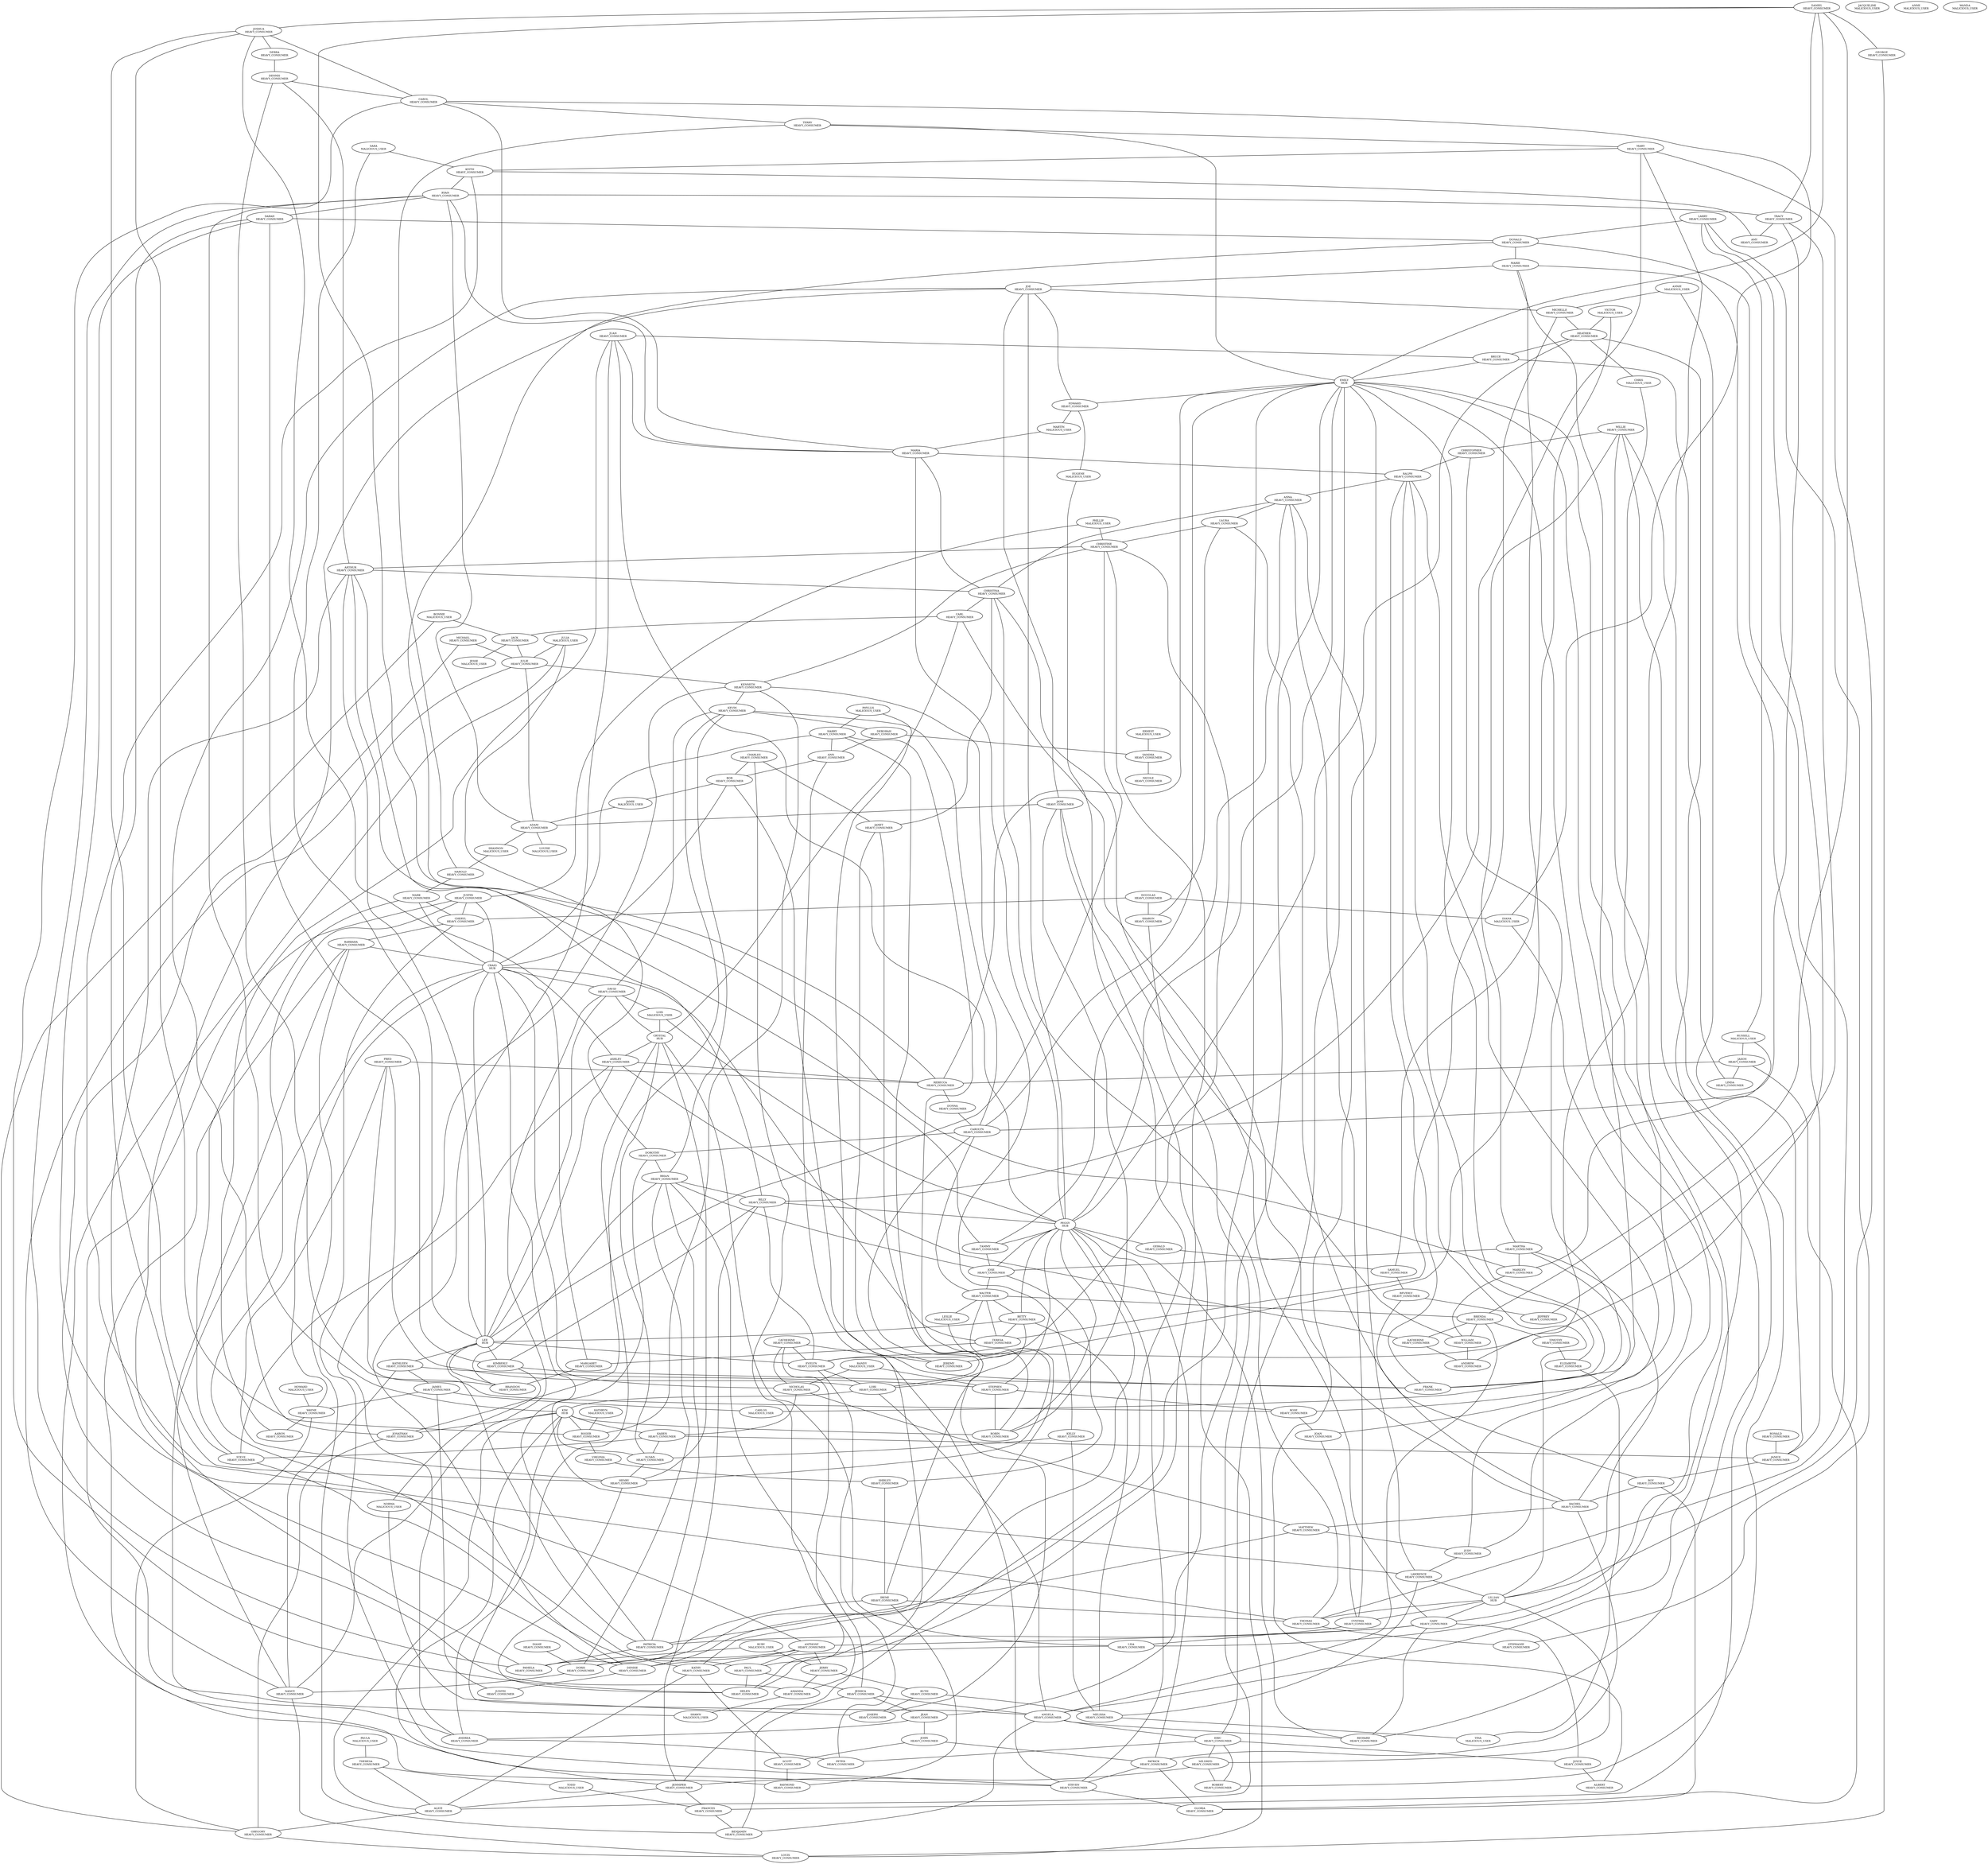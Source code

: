 // Template
graph {
	overlap=false splines=true
	"0xDC7C702C23" [label="ALICE
HEAVY_CONSUMER" fontsize=8]
	"0x0AD3993391" [label="BOB
HEAVY_CONSUMER" fontsize=8]
	"0xEDB81FC220" [label="CAROL
HEAVY_CONSUMER" fontsize=8]
	"0xB7EE7B2D08" [label="JAMES
HEAVY_CONSUMER" fontsize=8]
	"0xB7148BE62A" [label="JOHN
HEAVY_CONSUMER" fontsize=8]
	"0x625AE7C199" [label="ROBERT
HEAVY_CONSUMER" fontsize=8]
	"0xC3C854EF43" [label="MICHAEL
HEAVY_CONSUMER" fontsize=8]
	"0x85BCC4C8D7" [label="MARY
HEAVY_CONSUMER" fontsize=8]
	"0x6422139517" [label="WILLIAM
HEAVY_CONSUMER" fontsize=8]
	"0x1ECDEE106F" [label="DAVID
HEAVY_CONSUMER" fontsize=8]
	"0xEE5344FF1C" [label="RICHARD
HEAVY_CONSUMER" fontsize=8]
	"0x9BE2996BBE" [label="CHARLES
HEAVY_CONSUMER" fontsize=8]
	"0xBE6DC2400E" [label="JOSEPH
HEAVY_CONSUMER" fontsize=8]
	"0xB8D8CCF249" [label="THOMAS
HEAVY_CONSUMER" fontsize=8]
	"0xEA483EE982" [label="PATRICIA
HEAVY_CONSUMER" fontsize=8]
	"0x416311F8FE" [label="CHRISTOPHER
HEAVY_CONSUMER" fontsize=8]
	"0x3733E8E5E9" [label="LINDA
HEAVY_CONSUMER" fontsize=8]
	"0x907FA9FF05" [label="BARBARA
HEAVY_CONSUMER" fontsize=8]
	"0xDDFFE8DAF1" [label="DANIEL
HEAVY_CONSUMER" fontsize=8]
	"0x5D2E4CC3FB" [label="PAUL
HEAVY_CONSUMER" fontsize=8]
	"0x6DAB1E9CCE" [label="MARK
HEAVY_CONSUMER" fontsize=8]
	"0xEADD085C4D" [label="ELIZABETH
HEAVY_CONSUMER" fontsize=8]
	"0x5AC40A1613" [label="DONALD
HEAVY_CONSUMER" fontsize=8]
	"0x85A40815A5" [label="JENNIFER
HEAVY_CONSUMER" fontsize=8]
	"0x321D6FEE35" [label="GEORGE
HEAVY_CONSUMER" fontsize=8]
	"0xA6FB51F064" [label="MARIA
HEAVY_CONSUMER" fontsize=8]
	"0x4B6BC5B994" [label="KENNETH
HEAVY_CONSUMER" fontsize=8]
	"0x45BB8A242E" [label="SUSAN
HEAVY_CONSUMER" fontsize=8]
	"0xDA0DB1220F" [label="STEVEN
HEAVY_CONSUMER" fontsize=8]
	"0xE8678B17DB" [label="EDWARD
HEAVY_CONSUMER" fontsize=8]
	"0x4D92C47CD9" [label="MARGARET
HEAVY_CONSUMER" fontsize=8]
	"0x7074A84B23" [label="BRIAN
HEAVY_CONSUMER" fontsize=8]
	"0xE68937C177" [label="RONALD
HEAVY_CONSUMER" fontsize=8]
	"0x14A7520E9F" [label="DOROTHY
HEAVY_CONSUMER" fontsize=8]
	"0x369A98CDF2" [label="ANTHONY
HEAVY_CONSUMER" fontsize=8]
	"0x774BC626E0" [label="LISA
HEAVY_CONSUMER" fontsize=8]
	"0x01DB539489" [label="KEVIN
HEAVY_CONSUMER" fontsize=8]
	"0xC888D1246E" [label="NANCY
HEAVY_CONSUMER" fontsize=8]
	"0xA0099D87DA" [label="KAREN
HEAVY_CONSUMER" fontsize=8]
	"0x2C732F4330" [label="BETTY
HEAVY_CONSUMER" fontsize=8]
	"0x830613278A" [label="HELEN
HEAVY_CONSUMER" fontsize=8]
	"0xFA015693B3" [label="JASON
HEAVY_CONSUMER" fontsize=8]
	"0xD7D59EA24A" [label="MATTHEW
HEAVY_CONSUMER" fontsize=8]
	"0x16F02255F2" [label="GARY
HEAVY_CONSUMER" fontsize=8]
	"0xCEB52F7E35" [label="TIMOTHY
HEAVY_CONSUMER" fontsize=8]
	"0x2E084B640F" [label="SANDRA
HEAVY_CONSUMER" fontsize=8]
	"0x524C06E2AA" [label="JOSE
HEAVY_CONSUMER" fontsize=8]
	"0x0EE0096153" [label="LARRY
HEAVY_CONSUMER" fontsize=8]
	"0x4CE0C73AAE" [label="JEFFREY
HEAVY_CONSUMER" fontsize=8]
	"0x16DE210119" [label="FRANK
HEAVY_CONSUMER" fontsize=8]
	"0xD090DC3CBF" [label="DONNA
HEAVY_CONSUMER" fontsize=8]
	"0x7097EFF9EF" [label="RUTH
HEAVY_CONSUMER" fontsize=8]
	"0x47BB68C911" [label="SCOTT
HEAVY_CONSUMER" fontsize=8]
	"0x23B29753F6" [label="ERIC
HEAVY_CONSUMER" fontsize=8]
	"0xC448B24FA7" [label="STEPHEN
HEAVY_CONSUMER" fontsize=8]
	"0x075E912B46" [label="ANDREW
HEAVY_CONSUMER" fontsize=8]
	"0x7B0866EE95" [label="SHARON
HEAVY_CONSUMER" fontsize=8]
	"0xC88E45EF5F" [label="MICHELLE
HEAVY_CONSUMER" fontsize=8]
	"0x44B9BF6272" [label="LAURA
HEAVY_CONSUMER" fontsize=8]
	"0x7C5A57FDE9" [label="SARAH
HEAVY_CONSUMER" fontsize=8]
	"0x663BDBC189" [label="KIMBERLY
HEAVY_CONSUMER" fontsize=8]
	"0xEE7C6BFE02" [label="DEBORAH
HEAVY_CONSUMER" fontsize=8]
	"0xE2DC6D23D5" [label="JESSICA
HEAVY_CONSUMER" fontsize=8]
	"0xEDB769ED20" [label="RAYMOND
HEAVY_CONSUMER" fontsize=8]
	"0xB0B7A62268" [label="SHIRLEY
HEAVY_CONSUMER" fontsize=8]
	"0x706C4ABC48" [label="CYNTHIA
HEAVY_CONSUMER" fontsize=8]
	"0x1586A1361E" [label="ANGELA
HEAVY_CONSUMER" fontsize=8]
	"0xB984DD8441" [label="MELISSA
HEAVY_CONSUMER" fontsize=8]
	"0xD256885F90" [label="BRENDA
HEAVY_CONSUMER" fontsize=8]
	"0x884CE55F48" [label="AMY
HEAVY_CONSUMER" fontsize=8]
	"0x19217F1289" [label="JERRY
HEAVY_CONSUMER" fontsize=8]
	"0x68A22EC6CB" [label="GREGORY
HEAVY_CONSUMER" fontsize=8]
	"0x753C1DDBCC" [label="ANNA
HEAVY_CONSUMER" fontsize=8]
	"0xB7672F9B16" [label="JOSHUA
HEAVY_CONSUMER" fontsize=8]
	"0x4FAF909261" [label="VIRGINIA
HEAVY_CONSUMER" fontsize=8]
	"0xC09581E1BF" [label="REBECCA
HEAVY_CONSUMER" fontsize=8]
	"0xBF1BD92D27" [label="KATHLEEN
HEAVY_CONSUMER" fontsize=8]
	"0x691C726D54" [label="DENNIS
HEAVY_CONSUMER" fontsize=8]
	"0x7D8ADC64D9" [label="PAMELA
HEAVY_CONSUMER" fontsize=8]
	"0xE67AD9FFCF" [label="MARTHA
HEAVY_CONSUMER" fontsize=8]
	"0x2E14741799" [label="DEBRA
HEAVY_CONSUMER" fontsize=8]
	"0x8C3FFC8618" [label="AMANDA
HEAVY_CONSUMER" fontsize=8]
	"0x95C47C4BF4" [label="WALTER
HEAVY_CONSUMER" fontsize=8]
	"0xF7F8982C4C" [label="STEPHANIE
HEAVY_CONSUMER" fontsize=8]
	"0xEAB5B97379" [label="WILLIE
HEAVY_CONSUMER" fontsize=8]
	"0xD59B09D3C7" [label="PATRICK
HEAVY_CONSUMER" fontsize=8]
	"0x6A2B869E9D" [label="TERRY
HEAVY_CONSUMER" fontsize=8]
	"0x296FBAD7BC" [label="CAROLYN
HEAVY_CONSUMER" fontsize=8]
	"0xB0CEE1E1DA" [label="PETER
HEAVY_CONSUMER" fontsize=8]
	"0xFCB3D4A8B4" [label="CHRISTINE
HEAVY_CONSUMER" fontsize=8]
	"0x3CCE6FA9B7" [label="MARIE
HEAVY_CONSUMER" fontsize=8]
	"0x24ADF49AD9" [label="JANET
HEAVY_CONSUMER" fontsize=8]
	"0x113A32A6BC" [label="FRANCES
HEAVY_CONSUMER" fontsize=8]
	"0xB68871CCBF" [label="CATHERINE
HEAVY_CONSUMER" fontsize=8]
	"0x424A69B835" [label="HAROLD
HEAVY_CONSUMER" fontsize=8]
	"0x9E7952BC61" [label="HENRY
HEAVY_CONSUMER" fontsize=8]
	"0x37C7D422E9" [label="DOUGLAS
HEAVY_CONSUMER" fontsize=8]
	"0x79336C4B4B" [label="JOYCE
HEAVY_CONSUMER" fontsize=8]
	"0x9F448B90D7" [label="ANN
HEAVY_CONSUMER" fontsize=8]
	"0xFCE9E0F7F3" [label="DIANE
HEAVY_CONSUMER" fontsize=8]
	"0xDFAC475B0C" [label="JEAN
HEAVY_CONSUMER" fontsize=8]
	"0x36A6D109A8" [label="JULIE
HEAVY_CONSUMER" fontsize=8]
	"0x2B62088C0D" [label="CARL
HEAVY_CONSUMER" fontsize=8]
	"0x242999D6B4" [label="KELLY
HEAVY_CONSUMER" fontsize=8]
	"0x116A43D25E" [label="HEATHER
HEAVY_CONSUMER" fontsize=8]
	"0x73935E9D60" [label="ARTHUR
HEAVY_CONSUMER" fontsize=8]
	"0x5BD42BB364" [label="TERESA
HEAVY_CONSUMER" fontsize=8]
	"0x39B82983C5" [label="GLORIA
HEAVY_CONSUMER" fontsize=8]
	"0x0D5D069E16" [label="DORIS
HEAVY_CONSUMER" fontsize=8]
	"0x061A4AACE9" [label="RYAN
HEAVY_CONSUMER" fontsize=8]
	"0xC62E3AC427" [label="JOE
HEAVY_CONSUMER" fontsize=8]
	"0xF58DBD995D" [label="ROGER
HEAVY_CONSUMER" fontsize=8]
	"0xF0074210FE" [label="EVELYN
HEAVY_CONSUMER" fontsize=8]
	"0x4FFD476523" [label="JUAN
HEAVY_CONSUMER" fontsize=8]
	"0x6DFC22F0ED" [label="ASHLEY
HEAVY_CONSUMER" fontsize=8]
	"0x903FC2C079" [label="JACK
HEAVY_CONSUMER" fontsize=8]
	"0x8EACBFAC9D" [label="CHERYL
HEAVY_CONSUMER" fontsize=8]
	"0x1621D9737A" [label="ALBERT
HEAVY_CONSUMER" fontsize=8]
	"0x983C1C0F71" [label="JOAN
HEAVY_CONSUMER" fontsize=8]
	"0xF0BCFB6F94" [label="MILDRED
HEAVY_CONSUMER" fontsize=8]
	"0x834D94065B" [label="KATHERINE
HEAVY_CONSUMER" fontsize=8]
	"0xF5F5BF7C78" [label="JUSTIN
HEAVY_CONSUMER" fontsize=8]
	"0xD90048F440" [label="JONATHAN
HEAVY_CONSUMER" fontsize=8]
	"0xD4F516ED75" [label="GERALD
HEAVY_CONSUMER" fontsize=8]
	"0x88B12A3AC8" [label="KEITH
HEAVY_CONSUMER" fontsize=8]
	"0xAA9670350D" [label="SAMUEL
HEAVY_CONSUMER" fontsize=8]
	"0x4EA64D7C9B" [label="JUDITH
HEAVY_CONSUMER" fontsize=8]
	"0x1B569AB639" [label="ROSE
HEAVY_CONSUMER" fontsize=8]
	"0xD91283AFCF" [label="JANICE
HEAVY_CONSUMER" fontsize=8]
	"0xD306E2D331" [label="LAWRENCE
HEAVY_CONSUMER" fontsize=8]
	"0x0B995991DC" [label="RALPH
HEAVY_CONSUMER" fontsize=8]
	"0x63317D7847" [label="NICOLE
HEAVY_CONSUMER" fontsize=8]
	"0xCB23BDF604" [label="JUDY
HEAVY_CONSUMER" fontsize=8]
	"0x4C0B005627" [label="NICHOLAS
HEAVY_CONSUMER" fontsize=8]
	"0xC62FAEB3E0" [label="CHRISTINA
HEAVY_CONSUMER" fontsize=8]
	"0x4847F9E1D5" [label="ROY
HEAVY_CONSUMER" fontsize=8]
	"0x2C9A97D5CB" [label="KATHY
HEAVY_CONSUMER" fontsize=8]
	"0xEDC68B7D45" [label="THERESA
HEAVY_CONSUMER" fontsize=8]
	"0x9FDA3BF37E" [label="BENJAMIN
HEAVY_CONSUMER" fontsize=8]
	"0xF39A7C440C" [label="BEVERLY
HEAVY_CONSUMER" fontsize=8]
	"0x1143785500" [label="DENISE
HEAVY_CONSUMER" fontsize=8]
	"0x7093F41D0C" [label="BRUCE
HEAVY_CONSUMER" fontsize=8]
	"0xC3E343E9D3" [label="BRANDON
HEAVY_CONSUMER" fontsize=8]
	"0xA7255BBA2F" [label="ADAM
HEAVY_CONSUMER" fontsize=8]
	"0x4E622F7968" [label="TAMMY
HEAVY_CONSUMER" fontsize=8]
	"0x1046024006" [label="IRENE
HEAVY_CONSUMER" fontsize=8]
	"0x747D1616B7" [label="FRED
HEAVY_CONSUMER" fontsize=8]
	"0x30BCB0E73A" [label="BILLY
HEAVY_CONSUMER" fontsize=8]
	"0xAAA5784AED" [label="HARRY
HEAVY_CONSUMER" fontsize=8]
	"0xD770279033" [label="JANE
HEAVY_CONSUMER" fontsize=8]
	"0x55A647D4A6" [label="WAYNE
HEAVY_CONSUMER" fontsize=8]
	"0xBE82B4DE4F" [label="LOUIS
HEAVY_CONSUMER" fontsize=8]
	"0x8379AB9353" [label="LORI
HEAVY_CONSUMER" fontsize=8]
	"0x2BDDEDDB8C" [label="STEVE
HEAVY_CONSUMER" fontsize=8]
	"0x385564BD68" [label="TRACY
HEAVY_CONSUMER" fontsize=8]
	"0x0B0ACDA2A2" [label="JEREMY
HEAVY_CONSUMER" fontsize=8]
	"0x3AB05DAF0D" [label="RACHEL
HEAVY_CONSUMER" fontsize=8]
	"0x025570496A" [label="ANDREA
HEAVY_CONSUMER" fontsize=8]
	"0xCF2EA7498A" [label="AARON
HEAVY_CONSUMER" fontsize=8]
	"0xBB53CA2505" [label="MARILYN
HEAVY_CONSUMER" fontsize=8]
	"0x0F80C2BDEC" [label="ROBIN
HEAVY_CONSUMER" fontsize=8]
	"0xE8011338C2" [label="RANDY
MALICIOUS_USER" fontsize=8]
	"0x4FE039D03E" [label="LESLIE
MALICIOUS_USER" fontsize=8]
	"0xFF61C97775" [label="KATHRYN
MALICIOUS_USER" fontsize=8]
	"0xD9905D5B22" [label="EUGENE
MALICIOUS_USER" fontsize=8]
	"0xAA51F4F3FD" [label="HOWARD
MALICIOUS_USER" fontsize=8]
	"0x165A631865" [label="CARLOS
MALICIOUS_USER" fontsize=8]
	"0x0B737D7B44" [label="SARA
MALICIOUS_USER" fontsize=8]
	"0x7EFDAC2C08" [label="LOUISE
MALICIOUS_USER" fontsize=8]
	"0xCBBDE672F8" [label="JACQUELINE
MALICIOUS_USER" fontsize=8]
	"0xE59789F55B" [label="ANNE
MALICIOUS_USER" fontsize=8]
	"0xCD2AA6C37D" [label="WANDA
MALICIOUS_USER" fontsize=8]
	"0x103A0A7770" [label="RUSSELL
MALICIOUS_USER" fontsize=8]
	"0xB0BE04CAA0" [label="SHAWN
MALICIOUS_USER" fontsize=8]
	"0xB5CC5282FE" [label="VICTOR
MALICIOUS_USER" fontsize=8]
	"0x1BD3478B10" [label="JULIA
MALICIOUS_USER" fontsize=8]
	"0x7B023A1C49" [label="BONNIE
MALICIOUS_USER" fontsize=8]
	"0x44559B112D" [label="RUBY
MALICIOUS_USER" fontsize=8]
	"0x05C4E69C5F" [label="CHRIS
MALICIOUS_USER" fontsize=8]
	"0x8A648F889F" [label="TINA
MALICIOUS_USER" fontsize=8]
	"0x5DCF5D0FEE" [label="LOIS
MALICIOUS_USER" fontsize=8]
	"0x13E0C8F3DC" [label="PHYLLIS
MALICIOUS_USER" fontsize=8]
	"0x3123E72ECC" [label="JAMIE
MALICIOUS_USER" fontsize=8]
	"0xB09BC79454" [label="NORMA
MALICIOUS_USER" fontsize=8]
	"0x130638BAB7" [label="MARTIN
MALICIOUS_USER" fontsize=8]
	"0x4E0F27AB1C" [label="PAULA
MALICIOUS_USER" fontsize=8]
	"0x3421C03EE1" [label="JESSE
MALICIOUS_USER" fontsize=8]
	"0x5E6B5C4AE2" [label="DIANA
MALICIOUS_USER" fontsize=8]
	"0xA084ED5DBA" [label="ANNIE
MALICIOUS_USER" fontsize=8]
	"0x20113925B1" [label="SHANNON
MALICIOUS_USER" fontsize=8]
	"0xC8AB54F0F2" [label="ERNEST
MALICIOUS_USER" fontsize=8]
	"0x94E7F3F1DE" [label="TODD
MALICIOUS_USER" fontsize=8]
	"0xFAE802B62D" [label="PHILLIP
MALICIOUS_USER" fontsize=8]
	"0x6EBBE5E099" [label="LEE
HUB" fontsize=8]
	"0x81B4BF2E22" [label="LILLIAN
HUB" fontsize=8]
	"0xEAF8B04A7E" [label="PEGGY
HUB" fontsize=8]
	"0xB1EA4D7119" [label="EMILY
HUB" fontsize=8]
	"0x07396F9E37" [label="CRYSTAL
HUB" fontsize=8]
	"0x210736F2C9" [label="KIM
HUB" fontsize=8]
	"0x8DFF2A23EC" [label="CRAIG
HUB" fontsize=8]
	"0xB1EA4D7119" -- "0x6A2B869E9D"
	"0x061A4AACE9" -- "0x385564BD68"
	"0x103A0A7770" -- "0xFA015693B3"
	"0x524C06E2AA" -- "0xB0B7A62268"
	"0x4C0B005627" -- "0xD7D59EA24A"
	"0xC3C854EF43" -- "0x36A6D109A8"
	"0xF5F5BF7C78" -- "0xB0BE04CAA0"
	"0x9BE2996BBE" -- "0x85A40815A5"
	"0xE8678B17DB" -- "0x130638BAB7"
	"0x8C3FFC8618" -- "0xB0BE04CAA0"
	"0xB0B7A62268" -- "0x1046024006"
	"0xE8678B17DB" -- "0xD9905D5B22"
	"0xDC7C702C23" -- "0x68A22EC6CB"
	"0x4E622F7968" -- "0x73935E9D60"
	"0xCEB52F7E35" -- "0xEADD085C4D"
	"0x424A69B835" -- "0x6A2B869E9D"
	"0x0B737D7B44" -- "0x6EBBE5E099"
	"0xEADD085C4D" -- "0x8A648F889F"
	"0xD4F516ED75" -- "0xAA9670350D"
	"0xDA0DB1220F" -- "0x9F448B90D7"
	"0x663BDBC189" -- "0x7C5A57FDE9"
	"0x1ECDEE106F" -- "0x5DCF5D0FEE"
	"0x88B12A3AC8" -- "0x061A4AACE9"
	"0x4E0F27AB1C" -- "0xEDC68B7D45"
	"0xEAB5B97379" -- "0x625AE7C199"
	"0xB984DD8441" -- "0x8A648F889F"
	"0x6EBBE5E099" -- "0x6DFC22F0ED"
	"0x19217F1289" -- "0x8C3FFC8618"
	"0xD256885F90" -- "0xCEB52F7E35"
	"0xFA015693B3" -- "0x3733E8E5E9"
	"0x884CE55F48" -- "0x88B12A3AC8"
	"0xE2DC6D23D5" -- "0xDFAC475B0C"
	"0x130638BAB7" -- "0xA6FB51F064"
	"0xF58DBD995D" -- "0x4FAF909261"
	"0x903FC2C079" -- "0x3421C03EE1"
	"0xAAA5784AED" -- "0x8DFF2A23EC"
	"0xF0BCFB6F94" -- "0x85A40815A5"
	"0x95C47C4BF4" -- "0x4FE039D03E"
	"0xC62E3AC427" -- "0xC88E45EF5F"
	"0xEDB81FC220" -- "0x6A2B869E9D"
	"0x6422139517" -- "0x075E912B46"
	"0xD9905D5B22" -- "0x8C3FFC8618"
	"0x36A6D109A8" -- "0xA7255BBA2F"
	"0x23B29753F6" -- "0x625AE7C199"
	"0x55A647D4A6" -- "0xCF2EA7498A"
	"0x2C732F4330" -- "0x5BD42BB364"
	"0xF0BCFB6F94" -- "0x625AE7C199"
	"0x2E14741799" -- "0x691C726D54"
	"0xE67AD9FFCF" -- "0xBB53CA2505"
	"0xB5CC5282FE" -- "0x116A43D25E"
	"0x94E7F3F1DE" -- "0x113A32A6BC"
	"0x103A0A7770" -- "0xBB53CA2505"
	"0x0EE0096153" -- "0xF7F8982C4C"
	"0x8379AB9353" -- "0x210736F2C9"
	"0xCB23BDF604" -- "0xD306E2D331"
	"0xF5F5BF7C78" -- "0x8DFF2A23EC"
	"0x2E084B640F" -- "0x63317D7847"
	"0xD256885F90" -- "0xDDFFE8DAF1"
	"0x13E0C8F3DC" -- "0x830613278A"
	"0xEDC68B7D45" -- "0x94E7F3F1DE"
	"0xBF1BD92D27" -- "0xB7EE7B2D08"
	"0x37C7D422E9" -- "0x5E6B5C4AE2"
	"0x5E6B5C4AE2" -- "0xCB23BDF604"
	"0x79336C4B4B" -- "0x1621D9737A"
	"0x68A22EC6CB" -- "0xBE82B4DE4F"
	"0x321D6FEE35" -- "0xBE82B4DE4F"
	"0xE8011338C2" -- "0x4C0B005627"
	"0xD90048F440" -- "0x68A22EC6CB"
	"0x37C7D422E9" -- "0x7B0866EE95"
	"0x07396F9E37" -- "0x774BC626E0"
	"0x210736F2C9" -- "0x45BB8A242E"
	"0xEDC68B7D45" -- "0xDC7C702C23"
	"0xD7D59EA24A" -- "0xCB23BDF604"
	"0x20113925B1" -- "0x424A69B835"
	"0xD90048F440" -- "0xC62E3AC427"
	"0xD256885F90" -- "0x1586A1361E"
	"0x45BB8A242E" -- "0x9E7952BC61"
	"0x01DB539489" -- "0xEE7C6BFE02"
	"0x6EBBE5E099" -- "0x73935E9D60"
	"0xEDB81FC220" -- "0x5E6B5C4AE2"
	"0xEADD085C4D" -- "0x0B995991DC"
	"0x5DCF5D0FEE" -- "0x07396F9E37"
	"0xC3C854EF43" -- "0x8C3FFC8618"
	"0x8DFF2A23EC" -- "0x6EBBE5E099"
	"0xF0BCFB6F94" -- "0x81B4BF2E22"
	"0xC8AB54F0F2" -- "0x2E084B640F"
	"0x663BDBC189" -- "0xB09BC79454"
	"0xA084ED5DBA" -- "0xD91283AFCF"
	"0x7C5A57FDE9" -- "0x9E7952BC61"
	"0xB09BC79454" -- "0xBE6DC2400E"
	"0x7B0866EE95" -- "0xDC7C702C23"
	"0x1586A1361E" -- "0x23B29753F6"
	"0xFCB3D4A8B4" -- "0x73935E9D60"
	"0x1586A1361E" -- "0xEE5344FF1C"
	"0xBF1BD92D27" -- "0xC888D1246E"
	"0x44B9BF6272" -- "0xFCB3D4A8B4"
	"0x44B9BF6272" -- "0x7B0866EE95"
	"0xFA015693B3" -- "0xC09581E1BF"
	"0x1BD3478B10" -- "0x36A6D109A8"
	"0xBB53CA2505" -- "0x6422139517"
	"0xDFAC475B0C" -- "0xB7148BE62A"
	"0x2C732F4330" -- "0xB984DD8441"
	"0x2B62088C0D" -- "0x903FC2C079"
	"0x13E0C8F3DC" -- "0xAAA5784AED"
	"0xFA015693B3" -- "0x39B82983C5"
	"0x7097EFF9EF" -- "0xBE6DC2400E"
	"0x4847F9E1D5" -- "0x3AB05DAF0D"
	"0x19217F1289" -- "0x7097EFF9EF"
	"0xD770279033" -- "0xA7255BBA2F"
	"0x8379AB9353" -- "0x2C732F4330"
	"0x6DFC22F0ED" -- "0x2BDDEDDB8C"
	"0xE8678B17DB" -- "0xC62E3AC427"
	"0x0EE0096153" -- "0x103A0A7770"
	"0xD770279033" -- "0xBE82B4DE4F"
	"0xBF1BD92D27" -- "0xC448B24FA7"
	"0xC88E45EF5F" -- "0x116A43D25E"
	"0xF0074210FE" -- "0x8379AB9353"
	"0x95C47C4BF4" -- "0xD256885F90"
	"0x4B6BC5B994" -- "0x01DB539489"
	"0x85BCC4C8D7" -- "0x30BCB0E73A"
	"0x3123E72ECC" -- "0xA7255BBA2F"
	"0xB68871CCBF" -- "0x4C0B005627"
	"0xB7EE7B2D08" -- "0x4EA64D7C9B"
	"0x1046024006" -- "0xEDB769ED20"
	"0x3CCE6FA9B7" -- "0xD91283AFCF"
	"0xD256885F90" -- "0x6422139517"
	"0x061A4AACE9" -- "0xA7255BBA2F"
	"0x691C726D54" -- "0xEDB81FC220"
	"0xA084ED5DBA" -- "0xC88E45EF5F"
	"0x7C5A57FDE9" -- "0x1143785500"
	"0x55A647D4A6" -- "0x68A22EC6CB"
	"0x85A40815A5" -- "0x113A32A6BC"
	"0x5D2E4CC3FB" -- "0xE2DC6D23D5"
	"0xEDB769ED20" -- "0x907FA9FF05"
	"0xF39A7C440C" -- "0x4CE0C73AAE"
	"0x4B6BC5B994" -- "0xFCB3D4A8B4"
	"0x2BDDEDDB8C" -- "0xB7672F9B16"
	"0x0AD3993391" -- "0x3123E72ECC"
	"0x369A98CDF2" -- "0x73935E9D60"
	"0xB7672F9B16" -- "0xEDB81FC220"
	"0x1586A1361E" -- "0x9FDA3BF37E"
	"0xEAF8B04A7E" -- "0x4E622F7968"
	"0x01DB539489" -- "0xD90048F440"
	"0xA7255BBA2F" -- "0x7EFDAC2C08"
	"0x1143785500" -- "0x4EA64D7C9B"
	"0x113A32A6BC" -- "0x9FDA3BF37E"
	"0xEA483EE982" -- "0x7D8ADC64D9"
	"0xDFAC475B0C" -- "0x025570496A"
	"0x0B737D7B44" -- "0x88B12A3AC8"
	"0xB5CC5282FE" -- "0xAA9670350D"
	"0xD59B09D3C7" -- "0xDA0DB1220F"
	"0x4847F9E1D5" -- "0x39B82983C5"
	"0x16DE210119" -- "0x0AD3993391"
	"0x242999D6B4" -- "0x45BB8A242E"
	"0x524C06E2AA" -- "0x95C47C4BF4"
	"0x39B82983C5" -- "0xD59B09D3C7"
	"0xEAB5B97379" -- "0x416311F8FE"
	"0xB7672F9B16" -- "0x2E14741799"
	"0x2C9A97D5CB" -- "0x47BB68C911"
	"0x7097EFF9EF" -- "0xB984DD8441"
	"0x830613278A" -- "0xEDB81FC220"
	"0x747D1616B7" -- "0x9E7952BC61"
	"0x1BD3478B10" -- "0x14A7520E9F"
	"0xC88E45EF5F" -- "0x5BD42BB364"
	"0x385564BD68" -- "0x4CE0C73AAE"
	"0x116A43D25E" -- "0x7093F41D0C"
	"0x44559B112D" -- "0x7D8ADC64D9"
	"0x36A6D109A8" -- "0x4B6BC5B994"
	"0x416311F8FE" -- "0x16DE210119"
	"0x24ADF49AD9" -- "0x0B0ACDA2A2"
	"0x1586A1361E" -- "0x8379AB9353"
	"0x3CCE6FA9B7" -- "0xC62E3AC427"
	"0x907FA9FF05" -- "0x9FDA3BF37E"
	"0xD306E2D331" -- "0x81B4BF2E22"
	"0x296FBAD7BC" -- "0x95C47C4BF4"
	"0xFF61C97775" -- "0xF58DBD995D"
	"0xC62FAEB3E0" -- "0xA6FB51F064"
	"0x075E912B46" -- "0x85BCC4C8D7"
	"0x5BD42BB364" -- "0x95C47C4BF4"
	"0xA7255BBA2F" -- "0x20113925B1"
	"0xDDFFE8DAF1" -- "0x321D6FEE35"
	"0x753C1DDBCC" -- "0x4E622F7968"
	"0x4FE039D03E" -- "0x9E7952BC61"
	"0x747D1616B7" -- "0xC09581E1BF"
	"0x44559B112D" -- "0x19217F1289"
	"0x9BE2996BBE" -- "0x0AD3993391"
	"0xB1EA4D7119" -- "0x1586A1361E"
	"0x4B6BC5B994" -- "0x242999D6B4"
	"0xC09581E1BF" -- "0xD090DC3CBF"
	"0x05C4E69C5F" -- "0x1B569AB639"
	"0x7074A84B23" -- "0x524C06E2AA"
	"0xEAF8B04A7E" -- "0x5DCF5D0FEE"
	"0x9F448B90D7" -- "0x0AD3993391"
	"0xD91283AFCF" -- "0x4847F9E1D5"
	"0xC09581E1BF" -- "0xDDFFE8DAF1"
	"0x1046024006" -- "0x7D8ADC64D9"
	"0x4FFD476523" -- "0xEAF8B04A7E"
	"0x416311F8FE" -- "0x0B995991DC"
	"0x210736F2C9" -- "0x061A4AACE9"
	"0xEE7C6BFE02" -- "0x2E084B640F"
	"0x8EACBFAC9D" -- "0x907FA9FF05"
	"0x2C732F4330" -- "0x6EBBE5E099"
	"0xB7148BE62A" -- "0x47BB68C911"
	"0x0EE0096153" -- "0x5AC40A1613"
	"0x4C0B005627" -- "0xA0099D87DA"
	"0x369A98CDF2" -- "0x0D5D069E16"
	"0x4FFD476523" -- "0x1143785500"
	"0xFCE9E0F7F3" -- "0x0D5D069E16"
	"0xC62E3AC427" -- "0xD770279033"
	"0x3CCE6FA9B7" -- "0x0B0ACDA2A2"
	"0xD770279033" -- "0x6422139517"
	"0x385564BD68" -- "0x296FBAD7BC"
	"0x5AC40A1613" -- "0x3CCE6FA9B7"
	"0x385564BD68" -- "0x884CE55F48"
	"0xEE7C6BFE02" -- "0x9F448B90D7"
	"0x9E7952BC61" -- "0x830613278A"
	"0x85A40815A5" -- "0xDC7C702C23"
	"0x242999D6B4" -- "0xB984DD8441"
	"0x774BC626E0" -- "0x116A43D25E"
	"0x8379AB9353" -- "0x296FBAD7BC"
	"0x903FC2C079" -- "0x36A6D109A8"
	"0x7093F41D0C" -- "0x3733E8E5E9"
	"0x834D94065B" -- "0x075E912B46"
	"0x5AC40A1613" -- "0xBB53CA2505"
	"0x061A4AACE9" -- "0x7D8ADC64D9"
	"0x706C4ABC48" -- "0x774BC626E0"
	"0x0AD3993391" -- "0x8DFF2A23EC"
	"0xB68871CCBF" -- "0x5D2E4CC3FB"
	"0x79336C4B4B" -- "0x16F02255F2"
	"0x210736F2C9" -- "0xF58DBD995D"
	"0x36A6D109A8" -- "0xC888D1246E"
	"0x4E622F7968" -- "0x524C06E2AA"
	"0x4B6BC5B994" -- "0xF58DBD995D"
	"0x85BCC4C8D7" -- "0x88B12A3AC8"
	"0xD306E2D331" -- "0xB984DD8441"
	"0x2BDDEDDB8C" -- "0x6DAB1E9CCE"
	"0xE8011338C2" -- "0xC448B24FA7"
	"0xE67AD9FFCF" -- "0x983C1C0F71"
	"0x7B023A1C49" -- "0x68A22EC6CB"
	"0xD090DC3CBF" -- "0x296FBAD7BC"
	"0x061A4AACE9" -- "0x7C5A57FDE9"
	"0xC888D1246E" -- "0xBE82B4DE4F"
	"0x1ECDEE106F" -- "0x01DB539489"
	"0x9BE2996BBE" -- "0x24ADF49AD9"
	"0x95C47C4BF4" -- "0x2C732F4330"
	"0xB1EA4D7119" -- "0xE8678B17DB"
	"0xB7672F9B16" -- "0xF58DBD995D"
	"0xD306E2D331" -- "0x753C1DDBCC"
	"0xF5F5BF7C78" -- "0x5D2E4CC3FB"
	"0xDDFFE8DAF1" -- "0xB1EA4D7119"
	"0xAA51F4F3FD" -- "0x55A647D4A6"
	"0xEAB5B97379" -- "0xEE5344FF1C"
	"0x7B023A1C49" -- "0x903FC2C079"
	"0x16DE210119" -- "0x0B995991DC"
	"0xFAE802B62D" -- "0xF5F5BF7C78"
	"0xE2DC6D23D5" -- "0x9FDA3BF37E"
	"0x7074A84B23" -- "0x01DB539489"
	"0xE2DC6D23D5" -- "0x1586A1361E"
	"0x3CCE6FA9B7" -- "0x165A631865"
	"0x5AC40A1613" -- "0xB8D8CCF249"
	"0x6A2B869E9D" -- "0x85BCC4C8D7"
	"0xB1EA4D7119" -- "0x23B29753F6"
	"0xEE5344FF1C" -- "0xEAF8B04A7E"
	"0xDA0DB1220F" -- "0x39B82983C5"
	"0x95C47C4BF4" -- "0x0D5D069E16"
	"0xFAE802B62D" -- "0xFCB3D4A8B4"
	"0x691C726D54" -- "0x73935E9D60"
	"0xB68871CCBF" -- "0x0B0ACDA2A2"
	"0x385564BD68" -- "0xDDFFE8DAF1"
	"0x6DAB1E9CCE" -- "0x8EACBFAC9D"
	"0x8EACBFAC9D" -- "0xDA0DB1220F"
	"0x4FFD476523" -- "0xCF2EA7498A"
	"0x4847F9E1D5" -- "0x44B9BF6272"
	"0x5BD42BB364" -- "0x4D92C47CD9"
	"0xAA9670350D" -- "0xF39A7C440C"
	"0x0EE0096153" -- "0xF0074210FE"
	"0x85BCC4C8D7" -- "0x81B4BF2E22"
	"0x47BB68C911" -- "0xEDB769ED20"
	"0x116A43D25E" -- "0x05C4E69C5F"
	"0x753C1DDBCC" -- "0x44B9BF6272"
	"0xB7EE7B2D08" -- "0x55A647D4A6"
	"0x6DFC22F0ED" -- "0xC09581E1BF"
	"0x23B29753F6" -- "0xB0CEE1E1DA"
	"0x2C9A97D5CB" -- "0xDC7C702C23"
	"0x9E7952BC61" -- "0x07396F9E37"
	"0xE68937C177" -- "0xD91283AFCF"
	"0x1B569AB639" -- "0x983C1C0F71"
	"0x747D1616B7" -- "0xC3E343E9D3"
	"0x025570496A" -- "0x4B6BC5B994"
	"0x2BDDEDDB8C" -- "0x2C9A97D5CB"
	"0xAAA5784AED" -- "0x1046024006"
	"0x1BD3478B10" -- "0xDA0DB1220F"
	"0x5D2E4CC3FB" -- "0x830613278A"
	"0x424A69B835" -- "0x6DAB1E9CCE"
	"0x3AB05DAF0D" -- "0xD59B09D3C7"
	"0xB7EE7B2D08" -- "0x165A631865"
	"0x6EBBE5E099" -- "0xC3E343E9D3"
	"0xFCB3D4A8B4" -- "0x830613278A"
	"0xB7148BE62A" -- "0xD59B09D3C7"
	"0x6EBBE5E099" -- "0xFCB3D4A8B4"
	"0x524C06E2AA" -- "0xEAF8B04A7E"
	"0x907FA9FF05" -- "0x8DFF2A23EC"
	"0x6DFC22F0ED" -- "0x834D94065B"
	"0x983C1C0F71" -- "0x706C4ABC48"
	"0xDDFFE8DAF1" -- "0xB7672F9B16"
	"0x747D1616B7" -- "0x8379AB9353"
	"0xC448B24FA7" -- "0x1B569AB639"
	"0x3AB05DAF0D" -- "0xD7D59EA24A"
	"0x7093F41D0C" -- "0xB1EA4D7119"
	"0x753C1DDBCC" -- "0xC62FAEB3E0"
	"0xE2DC6D23D5" -- "0x7074A84B23"
	"0x4FAF909261" -- "0xB0B7A62268"
	"0xC62FAEB3E0" -- "0x2B62088C0D"
	"0xA6FB51F064" -- "0xEDB81FC220"
	"0x37C7D422E9" -- "0x8EACBFAC9D"
	"0x8DFF2A23EC" -- "0x55A647D4A6"
	"0x0B995991DC" -- "0x753C1DDBCC"
	"0x025570496A" -- "0xB0CEE1E1DA"
	"0xB68871CCBF" -- "0xF0074210FE"
	"0x07396F9E37" -- "0x6DFC22F0ED"
	"0xEAF8B04A7E" -- "0x1143785500"
	"0xD770279033" -- "0x0F80C2BDEC"
	"0xE67AD9FFCF" -- "0x81B4BF2E22"
	"0x6EBBE5E099" -- "0xBF1BD92D27"
	"0x774BC626E0" -- "0x1143785500"
	"0xF0074210FE" -- "0xB0CEE1E1DA"
	"0x706C4ABC48" -- "0x753C1DDBCC"
	"0xA0099D87DA" -- "0x2BDDEDDB8C"
	"0xF39A7C440C" -- "0x3AB05DAF0D"
	"0xEA483EE982" -- "0x7074A84B23"
	"0x81B4BF2E22" -- "0x706C4ABC48"
	"0x025570496A" -- "0x07396F9E37"
	"0x0B995991DC" -- "0xCB23BDF604"
	"0xF5F5BF7C78" -- "0x8EACBFAC9D"
	"0xEA483EE982" -- "0x14A7520E9F"
	"0x23B29753F6" -- "0xF0BCFB6F94"
	"0x6DFC22F0ED" -- "0xB7672F9B16"
	"0x0D5D069E16" -- "0xC888D1246E"
	"0xA0099D87DA" -- "0x45BB8A242E"
	"0xA0099D87DA" -- "0xD91283AFCF"
	"0x73935E9D60" -- "0x30BCB0E73A"
	"0xC888D1246E" -- "0x8DFF2A23EC"
	"0xEAF8B04A7E" -- "0xA6FB51F064"
	"0x8DFF2A23EC" -- "0xD306E2D331"
	"0xB8D8CCF249" -- "0x88B12A3AC8"
	"0x210736F2C9" -- "0xDC7C702C23"
	"0x369A98CDF2" -- "0x19217F1289"
	"0xEAF8B04A7E" -- "0xD59B09D3C7"
	"0x210736F2C9" -- "0x0F80C2BDEC"
	"0x691C726D54" -- "0x1B569AB639"
	"0xB1EA4D7119" -- "0xDFAC475B0C"
	"0x8DFF2A23EC" -- "0x4C0B005627"
	"0x210736F2C9" -- "0xD90048F440"
	"0xAAA5784AED" -- "0x0F80C2BDEC"
	"0x0F80C2BDEC" -- "0xEAF8B04A7E"
	"0xEAB5B97379" -- "0x113A32A6BC"
	"0x8DFF2A23EC" -- "0x5BD42BB364"
	"0xC62FAEB3E0" -- "0x16F02255F2"
	"0x369A98CDF2" -- "0x2C9A97D5CB"
	"0x025570496A" -- "0x907FA9FF05"
	"0x16F02255F2" -- "0x369A98CDF2"
	"0x0B995991DC" -- "0x81B4BF2E22"
	"0x4FFD476523" -- "0xA6FB51F064"
	"0x8DFF2A23EC" -- "0x6DAB1E9CCE"
	"0x30BCB0E73A" -- "0x85A40815A5"
	"0x4FFD476523" -- "0x7093F41D0C"
	"0xC62FAEB3E0" -- "0xB8D8CCF249"
	"0x23B29753F6" -- "0x79336C4B4B"
	"0x663BDBC189" -- "0x16DE210119"
	"0xB1EA4D7119" -- "0x1621D9737A"
	"0x24ADF49AD9" -- "0xBE6DC2400E"
	"0xFCB3D4A8B4" -- "0xF0074210FE"
	"0xC448B24FA7" -- "0x0F80C2BDEC"
	"0xD256885F90" -- "0x834D94065B"
	"0x7C5A57FDE9" -- "0x5AC40A1613"
	"0x7074A84B23" -- "0xC3E343E9D3"
	"0xEA483EE982" -- "0x6EBBE5E099"
	"0x81B4BF2E22" -- "0xB8D8CCF249"
	"0xC62FAEB3E0" -- "0x24ADF49AD9"
	"0x2B62088C0D" -- "0x3AB05DAF0D"
	"0x210736F2C9" -- "0x85A40815A5"
	"0xEAF8B04A7E" -- "0x116A43D25E"
	"0x81B4BF2E22" -- "0x16F02255F2"
	"0x4D92C47CD9" -- "0x8DFF2A23EC"
	"0x6EBBE5E099" -- "0x663BDBC189"
	"0x210736F2C9" -- "0x1586A1361E"
	"0x1046024006" -- "0xB8D8CCF249"
	"0xA6FB51F064" -- "0x0B995991DC"
	"0x369A98CDF2" -- "0x5D2E4CC3FB"
	"0x3AB05DAF0D" -- "0xB1EA4D7119"
	"0xB8D8CCF249" -- "0xF7F8982C4C"
	"0x73935E9D60" -- "0xC62FAEB3E0"
	"0xA6FB51F064" -- "0x061A4AACE9"
	"0xEAF8B04A7E" -- "0xDA0DB1220F"
	"0x07396F9E37" -- "0x2B62088C0D"
	"0x4D92C47CD9" -- "0xC3E343E9D3"
	"0x296FBAD7BC" -- "0x14A7520E9F"
	"0xE67AD9FFCF" -- "0x524C06E2AA"
	"0xF0074210FE" -- "0x30BCB0E73A"
	"0x7D8ADC64D9" -- "0xC62E3AC427"
	"0x01DB539489" -- "0x296FBAD7BC"
	"0x6EBBE5E099" -- "0x1ECDEE106F"
	"0x7074A84B23" -- "0x30BCB0E73A"
	"0x30BCB0E73A" -- "0xEAF8B04A7E"
	"0xC448B24FA7" -- "0xEAF8B04A7E"
	"0xAAA5784AED" -- "0x9F448B90D7"
	"0xB1EA4D7119" -- "0x16F02255F2"
	"0x45BB8A242E" -- "0x07396F9E37"
	"0x210736F2C9" -- "0xA0099D87DA"
	"0x07396F9E37" -- "0x1ECDEE106F"
	"0xD7D59EA24A" -- "0xEA483EE982"
	"0x14A7520E9F" -- "0x7074A84B23"
	"0x7074A84B23" -- "0x0D5D069E16"
	"0xEAB5B97379" -- "0xE67AD9FFCF"
	"0x6EBBE5E099" -- "0xF0074210FE"
	"0xB1EA4D7119" -- "0xEAF8B04A7E"
	"0xEAF8B04A7E" -- "0x2C732F4330"
	"0x16F02255F2" -- "0xEA483EE982"
	"0x16F02255F2" -- "0xEE5344FF1C"
	"0xC888D1246E" -- "0x1ECDEE106F"
	"0xB1EA4D7119" -- "0xC09581E1BF"
	"0x663BDBC189" -- "0x30BCB0E73A"
	"0xEAF8B04A7E" -- "0xC62E3AC427"
	"0x8DFF2A23EC" -- "0x1ECDEE106F"
	"0xB1EA4D7119" -- "0x296FBAD7BC"
	"0xB1EA4D7119" -- "0x16DE210119"
	"0xB1EA4D7119" -- "0x2C9A97D5CB"
	"0xEAF8B04A7E" -- "0xD4F516ED75"
}
